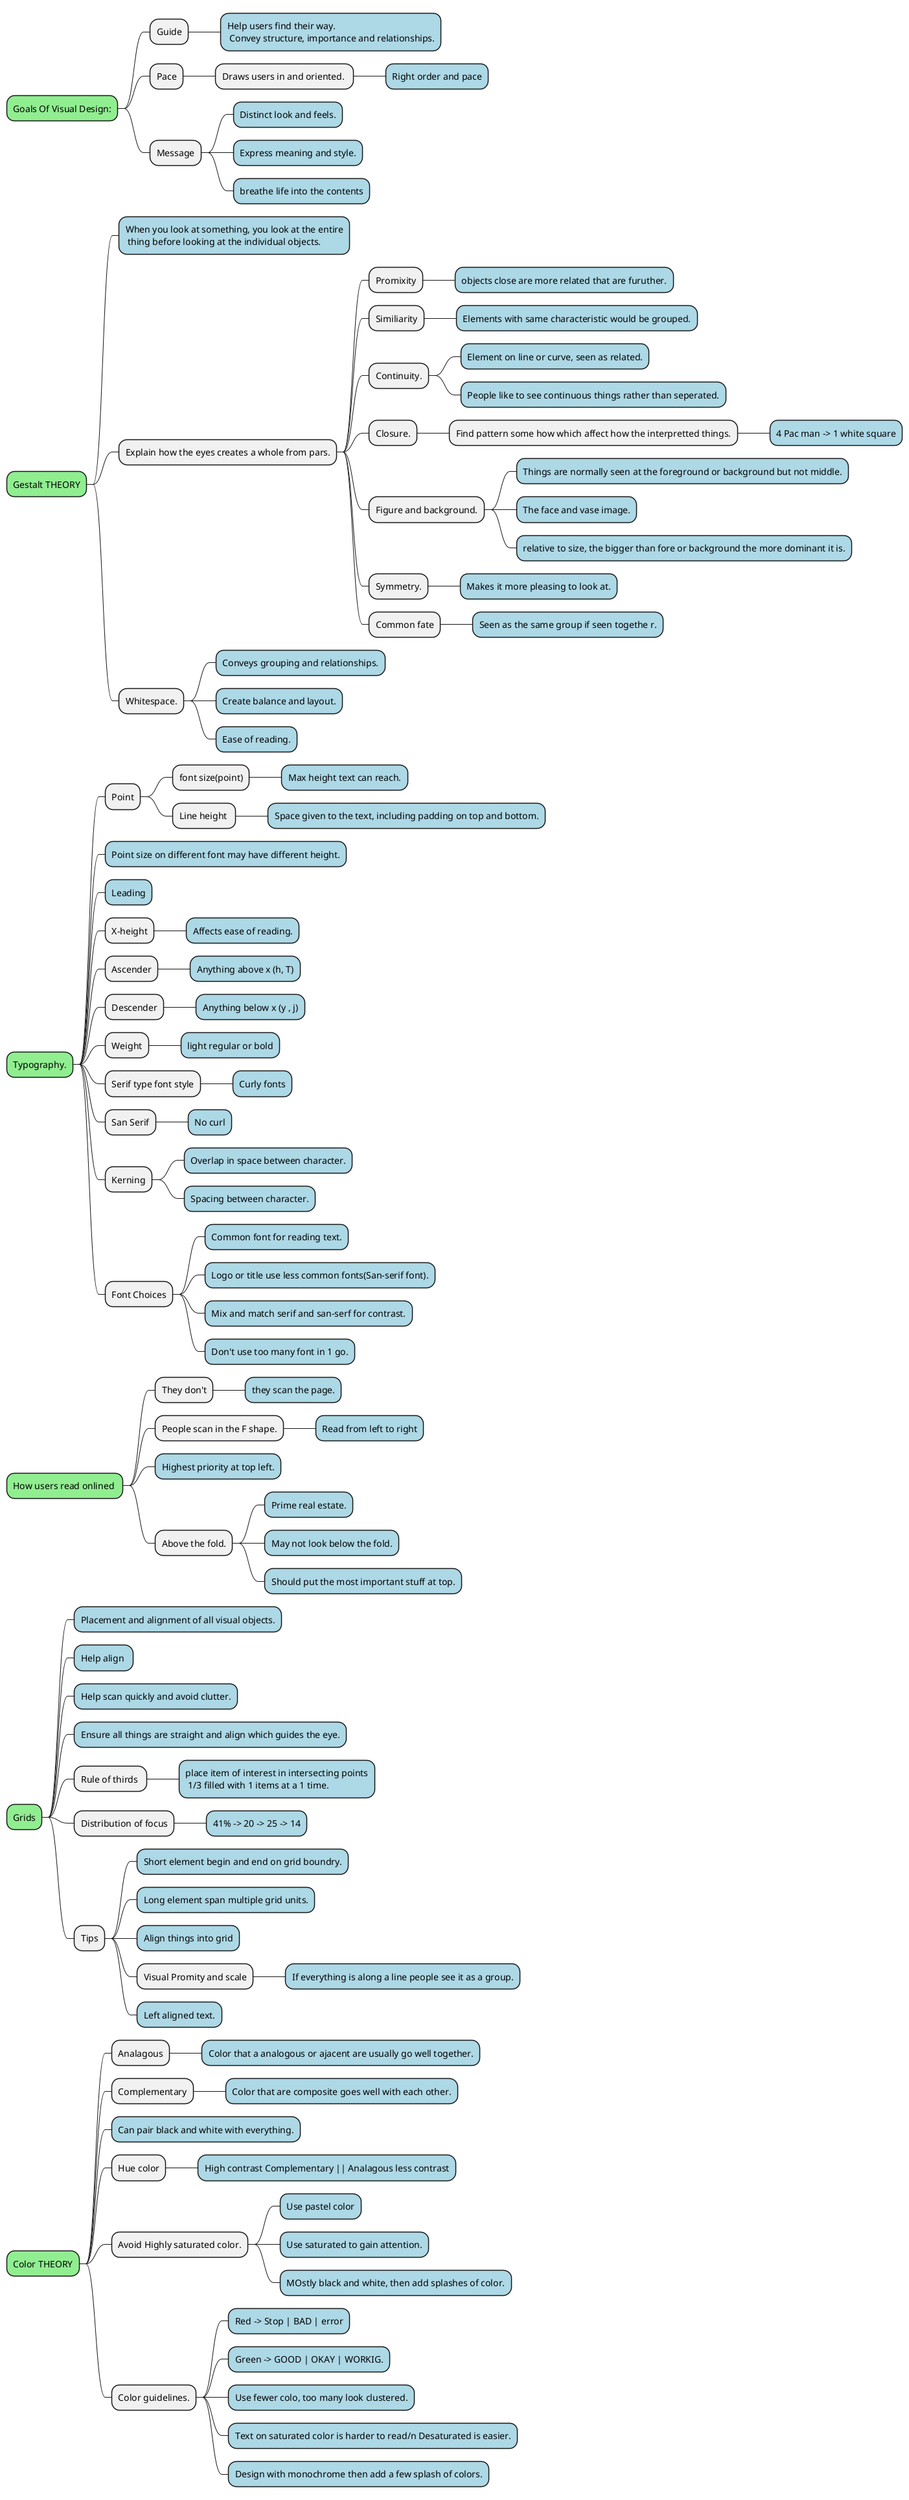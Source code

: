 @startmindmap
<style>
mindmapDiagram {
  rootNode  {
    BackgroundColor lightGreen
  }
  boxless {
    FontColor darkgreen
  }
  leafNode {
    BackgroundColor lightBlue
  }
}
</style>

* Goals Of Visual Design:
** Guide
*** Help users find their way. \n Convey structure, importance and relationships.
** Pace
*** Draws users in and oriented. 
**** Right order and pace
** Message
*** Distinct look and feels.
*** Express meaning and style.
*** breathe life into the contents

* Gestalt THEORY
** When you look at something, you look at the entire\n thing before looking at the individual objects.
** Explain how the eyes creates a whole from pars.
*** Promixity
**** objects close are more related that are furuther.
*** Similiarity
**** Elements with same characteristic would be grouped.
*** Continuity.
**** Element on line or curve, seen as related.
**** People like to see continuous things rather than seperated.
*** Closure.
**** Find pattern some how which affect how the interpretted things.
***** 4 Pac man -> 1 white square

*** Figure and background.
**** Things are normally seen at the foreground or background but not middle.
**** The face and vase image.
**** relative to size, the bigger than fore or background the more dominant it is.

*** Symmetry.
**** Makes it more pleasing to look at.
*** Common fate
**** Seen as the same group if seen togethe r.


** Whitespace.
*** Conveys grouping and relationships.
*** Create balance and layout.
*** Ease of reading.


* Typography.
** Point
*** font size(point)
**** Max height text can reach.
*** Line height 
**** Space given to the text, including padding on top and bottom.
** Point size on different font may have different height.
** Leading
** X-height
*** Affects ease of reading.
** Ascender
*** Anything above x (h, T)
** Descender
*** Anything below x (y , j)
** Weight
*** light regular or bold
** Serif type font style
*** Curly fonts
** San Serif
*** No curl
** Kerning
*** Overlap in space between character.
*** Spacing between character.
** Font Choices
*** Common font for reading text.
*** Logo or title use less common fonts(San-serif font).
*** Mix and match serif and san-serf for contrast.
*** Don't use too many font in 1 go.

* How users read onlined 
** They don't
*** they scan the page.
** People scan in the F shape.
*** Read from left to right
** Highest priority at top left.
** Above the fold.
*** Prime real estate.
*** May not look below the fold.
*** Should put the most important stuff at top.

* Grids
** Placement and alignment of all visual objects.
** Help align 
** Help scan quickly and avoid clutter.
** Ensure all things are straight and align which guides the eye.
** Rule of thirds 
*** place item of interest in intersecting points\n 1/3 filled with 1 items at a 1 time.
** Distribution of focus
*** 41% -> 20 -> 25 -> 14
** Tips
*** Short element begin and end on grid boundry.
*** Long element span multiple grid units.
*** Align things into grid
*** Visual Promity and scale
**** If everything is along a line people see it as a group.
*** Left aligned text.

* Color THEORY
** Analagous
*** Color that a analogous or ajacent are usually go well together.
** Complementary
*** Color that are composite goes well with each other.
** Can pair black and white with everything.
** Hue color
*** High contrast Complementary || Analagous less contrast
** Avoid Highly saturated color.
*** Use pastel color
*** Use saturated to gain attention.
*** MOstly black and white, then add splashes of color.
** Color guidelines.
*** Red -> Stop | BAD | error
*** Green -> GOOD | OKAY | WORKIG.
*** Use fewer colo, too many look clustered.
*** Text on saturated color is harder to read/n Desaturated is easier.
*** Design with monochrome then add a few splash of colors.
 
@endmindmap
